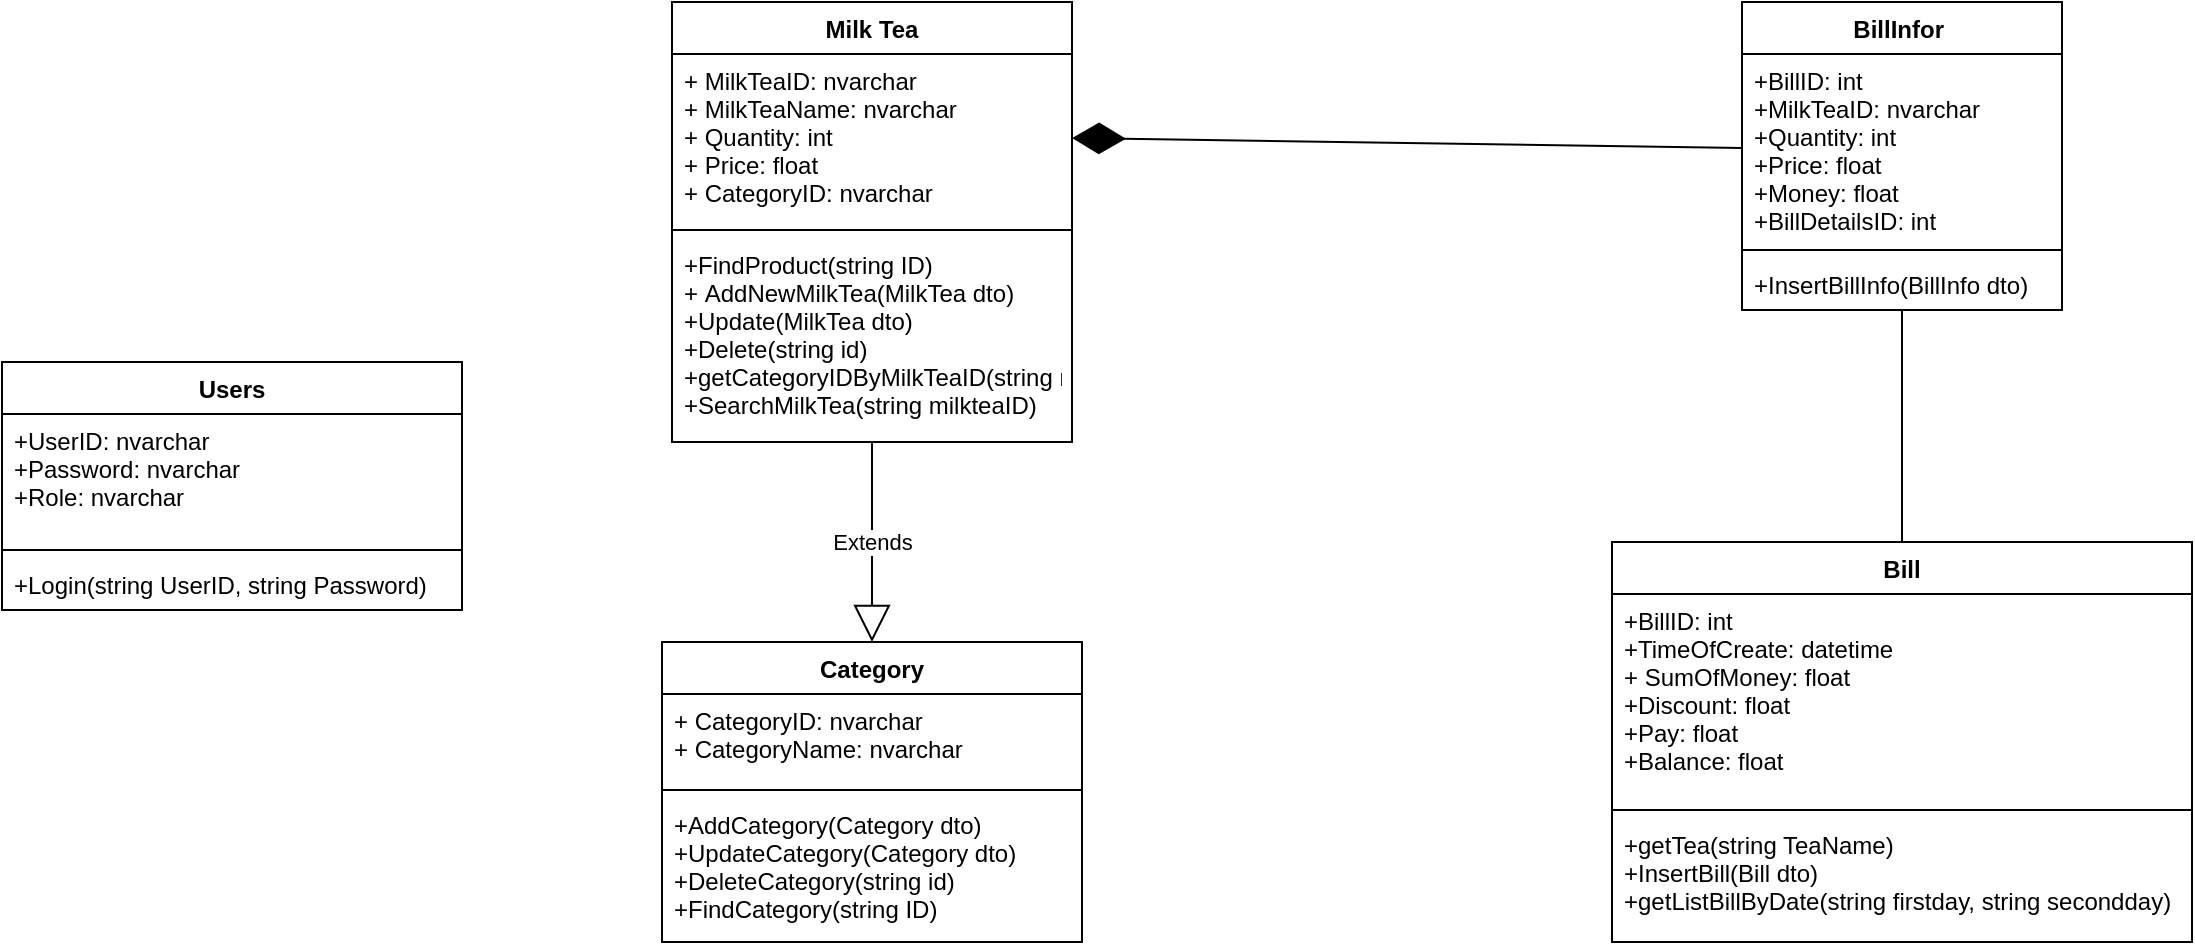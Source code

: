 <mxfile version="14.5.1" type="github">
  <diagram id="Wpg0r3s-uTy8Wgfl4AOv" name="Page-1">
    <mxGraphModel dx="1422" dy="762" grid="1" gridSize="10" guides="1" tooltips="1" connect="1" arrows="1" fold="1" page="1" pageScale="1" pageWidth="1169" pageHeight="1654" math="0" shadow="0">
      <root>
        <mxCell id="0" />
        <mxCell id="1" parent="0" />
        <mxCell id="oflTX--kQTthbsdTxTq9-27" value="Extends" style="endArrow=block;endSize=16;endFill=0;html=1;entryX=0.5;entryY=0;entryDx=0;entryDy=0;" parent="1" source="az2cE-eYHltj5Xirmbv0-9" target="az2cE-eYHltj5Xirmbv0-2" edge="1">
          <mxGeometry width="160" relative="1" as="geometry">
            <mxPoint x="430" y="360" as="sourcePoint" />
            <mxPoint x="505" y="510" as="targetPoint" />
          </mxGeometry>
        </mxCell>
        <mxCell id="oflTX--kQTthbsdTxTq9-34" value="" style="endArrow=diamondThin;endFill=1;endSize=24;html=1;entryX=1;entryY=0.5;entryDx=0;entryDy=0;exitX=0;exitY=0.5;exitDx=0;exitDy=0;" parent="1" source="oflTX--kQTthbsdTxTq9-9" target="pX4LxEEwmOCIOuasd6VW-79" edge="1">
          <mxGeometry width="160" relative="1" as="geometry">
            <mxPoint x="1180" y="274" as="sourcePoint" />
            <mxPoint x="850" y="84" as="targetPoint" />
          </mxGeometry>
        </mxCell>
        <mxCell id="az2cE-eYHltj5Xirmbv0-2" value="Category" style="swimlane;fontStyle=1;align=center;verticalAlign=top;childLayout=stackLayout;horizontal=1;startSize=26;horizontalStack=0;resizeParent=1;resizeParentMax=0;resizeLast=0;collapsible=1;marginBottom=0;" vertex="1" parent="1">
          <mxGeometry x="380" y="360" width="210" height="150" as="geometry" />
        </mxCell>
        <mxCell id="oflTX--kQTthbsdTxTq9-5" value="+ CategoryID: nvarchar&#xa;+ CategoryName: nvarchar" style="text;strokeColor=none;fillColor=none;align=left;verticalAlign=top;spacingLeft=4;spacingRight=4;overflow=hidden;rotatable=0;points=[[0,0.5],[1,0.5]];portConstraint=eastwest;" parent="az2cE-eYHltj5Xirmbv0-2" vertex="1">
          <mxGeometry y="26" width="210" height="44" as="geometry" />
        </mxCell>
        <mxCell id="az2cE-eYHltj5Xirmbv0-4" value="" style="line;strokeWidth=1;fillColor=none;align=left;verticalAlign=middle;spacingTop=-1;spacingLeft=3;spacingRight=3;rotatable=0;labelPosition=right;points=[];portConstraint=eastwest;" vertex="1" parent="az2cE-eYHltj5Xirmbv0-2">
          <mxGeometry y="70" width="210" height="8" as="geometry" />
        </mxCell>
        <mxCell id="az2cE-eYHltj5Xirmbv0-5" value="+AddCategory(Category dto)&#xa;+UpdateCategory(Category dto)&#xa;+DeleteCategory(string id)&#xa;+FindCategory(string ID)" style="text;strokeColor=none;fillColor=none;align=left;verticalAlign=top;spacingLeft=4;spacingRight=4;overflow=hidden;rotatable=0;points=[[0,0.5],[1,0.5]];portConstraint=eastwest;" vertex="1" parent="az2cE-eYHltj5Xirmbv0-2">
          <mxGeometry y="78" width="210" height="72" as="geometry" />
        </mxCell>
        <mxCell id="az2cE-eYHltj5Xirmbv0-6" value="Milk Tea" style="swimlane;fontStyle=1;align=center;verticalAlign=top;childLayout=stackLayout;horizontal=1;startSize=26;horizontalStack=0;resizeParent=1;resizeParentMax=0;resizeLast=0;collapsible=1;marginBottom=0;" vertex="1" parent="1">
          <mxGeometry x="385" y="40" width="200" height="220" as="geometry" />
        </mxCell>
        <mxCell id="pX4LxEEwmOCIOuasd6VW-79" value="+ MilkTeaID: nvarchar&#xa;+ MilkTeaName: nvarchar&#xa;+ Quantity: int&#xa;+ Price: float&#xa;+ CategoryID: nvarchar" style="text;strokeColor=none;fillColor=none;align=left;verticalAlign=top;spacingLeft=4;spacingRight=4;overflow=hidden;rotatable=0;points=[[0,0.5],[1,0.5]];portConstraint=eastwest;" parent="az2cE-eYHltj5Xirmbv0-6" vertex="1">
          <mxGeometry y="26" width="200" height="84" as="geometry" />
        </mxCell>
        <mxCell id="az2cE-eYHltj5Xirmbv0-8" value="" style="line;strokeWidth=1;fillColor=none;align=left;verticalAlign=middle;spacingTop=-1;spacingLeft=3;spacingRight=3;rotatable=0;labelPosition=right;points=[];portConstraint=eastwest;" vertex="1" parent="az2cE-eYHltj5Xirmbv0-6">
          <mxGeometry y="110" width="200" height="8" as="geometry" />
        </mxCell>
        <mxCell id="az2cE-eYHltj5Xirmbv0-9" value="+FindProduct(string ID)&#xa;+ AddNewMilkTea(MilkTea dto)&#xa;+Update(MilkTea dto)&#xa;+Delete(string id)&#xa;+getCategoryIDByMilkTeaID(string milkID)&#xa;+SearchMilkTea(string milkteaID)" style="text;strokeColor=none;fillColor=none;align=left;verticalAlign=top;spacingLeft=4;spacingRight=4;overflow=hidden;rotatable=0;points=[[0,0.5],[1,0.5]];portConstraint=eastwest;" vertex="1" parent="az2cE-eYHltj5Xirmbv0-6">
          <mxGeometry y="118" width="200" height="102" as="geometry" />
        </mxCell>
        <mxCell id="az2cE-eYHltj5Xirmbv0-11" value="Bill" style="swimlane;fontStyle=1;align=center;verticalAlign=top;childLayout=stackLayout;horizontal=1;startSize=26;horizontalStack=0;resizeParent=1;resizeParentMax=0;resizeLast=0;collapsible=1;marginBottom=0;" vertex="1" parent="1">
          <mxGeometry x="855" y="310" width="290" height="200" as="geometry" />
        </mxCell>
        <mxCell id="pX4LxEEwmOCIOuasd6VW-86" value="+BillID: int&#xa;+TimeOfCreate: datetime&#xa;+ SumOfMoney: float&#xa;+Discount: float&#xa;+Pay: float&#xa;+Balance: float" style="text;strokeColor=none;fillColor=none;align=left;verticalAlign=top;spacingLeft=4;spacingRight=4;overflow=hidden;rotatable=0;points=[[0,0.5],[1,0.5]];portConstraint=eastwest;" parent="az2cE-eYHltj5Xirmbv0-11" vertex="1">
          <mxGeometry y="26" width="290" height="104" as="geometry" />
        </mxCell>
        <mxCell id="az2cE-eYHltj5Xirmbv0-13" value="" style="line;strokeWidth=1;fillColor=none;align=left;verticalAlign=middle;spacingTop=-1;spacingLeft=3;spacingRight=3;rotatable=0;labelPosition=right;points=[];portConstraint=eastwest;" vertex="1" parent="az2cE-eYHltj5Xirmbv0-11">
          <mxGeometry y="130" width="290" height="8" as="geometry" />
        </mxCell>
        <mxCell id="az2cE-eYHltj5Xirmbv0-14" value="+getTea(string TeaName)&#xa;+InsertBill(Bill dto)&#xa;+getListBillByDate(string firstday, string secondday)&#xa;" style="text;strokeColor=none;fillColor=none;align=left;verticalAlign=top;spacingLeft=4;spacingRight=4;overflow=hidden;rotatable=0;points=[[0,0.5],[1,0.5]];portConstraint=eastwest;" vertex="1" parent="az2cE-eYHltj5Xirmbv0-11">
          <mxGeometry y="138" width="290" height="62" as="geometry" />
        </mxCell>
        <mxCell id="az2cE-eYHltj5Xirmbv0-19" value="BillInfor " style="swimlane;fontStyle=1;align=center;verticalAlign=top;childLayout=stackLayout;horizontal=1;startSize=26;horizontalStack=0;resizeParent=1;resizeParentMax=0;resizeLast=0;collapsible=1;marginBottom=0;" vertex="1" parent="1">
          <mxGeometry x="920" y="40" width="160" height="154" as="geometry" />
        </mxCell>
        <mxCell id="oflTX--kQTthbsdTxTq9-9" value="+BillID: int&#xa;+MilkTeaID: nvarchar&#xa;+Quantity: int&#xa;+Price: float&#xa;+Money: float&#xa;+BillDetailsID: int" style="text;strokeColor=none;fillColor=none;align=left;verticalAlign=top;spacingLeft=4;spacingRight=4;overflow=hidden;rotatable=0;points=[[0,0.5],[1,0.5]];portConstraint=eastwest;" parent="az2cE-eYHltj5Xirmbv0-19" vertex="1">
          <mxGeometry y="26" width="160" height="94" as="geometry" />
        </mxCell>
        <mxCell id="az2cE-eYHltj5Xirmbv0-21" value="" style="line;strokeWidth=1;fillColor=none;align=left;verticalAlign=middle;spacingTop=-1;spacingLeft=3;spacingRight=3;rotatable=0;labelPosition=right;points=[];portConstraint=eastwest;" vertex="1" parent="az2cE-eYHltj5Xirmbv0-19">
          <mxGeometry y="120" width="160" height="8" as="geometry" />
        </mxCell>
        <mxCell id="az2cE-eYHltj5Xirmbv0-22" value="+InsertBillInfo(BillInfo dto)" style="text;strokeColor=none;fillColor=none;align=left;verticalAlign=top;spacingLeft=4;spacingRight=4;overflow=hidden;rotatable=0;points=[[0,0.5],[1,0.5]];portConstraint=eastwest;" vertex="1" parent="az2cE-eYHltj5Xirmbv0-19">
          <mxGeometry y="128" width="160" height="26" as="geometry" />
        </mxCell>
        <mxCell id="az2cE-eYHltj5Xirmbv0-24" value="Users" style="swimlane;fontStyle=1;align=center;verticalAlign=top;childLayout=stackLayout;horizontal=1;startSize=26;horizontalStack=0;resizeParent=1;resizeParentMax=0;resizeLast=0;collapsible=1;marginBottom=0;" vertex="1" parent="1">
          <mxGeometry x="50" y="220" width="230" height="124" as="geometry" />
        </mxCell>
        <mxCell id="pX4LxEEwmOCIOuasd6VW-22" value="+UserID: nvarchar&#xa;+Password: nvarchar&#xa;+Role: nvarchar" style="text;strokeColor=none;fillColor=none;align=left;verticalAlign=top;spacingLeft=4;spacingRight=4;overflow=hidden;rotatable=0;points=[[0,0.5],[1,0.5]];portConstraint=eastwest;" parent="az2cE-eYHltj5Xirmbv0-24" vertex="1">
          <mxGeometry y="26" width="230" height="64" as="geometry" />
        </mxCell>
        <mxCell id="az2cE-eYHltj5Xirmbv0-26" value="" style="line;strokeWidth=1;fillColor=none;align=left;verticalAlign=middle;spacingTop=-1;spacingLeft=3;spacingRight=3;rotatable=0;labelPosition=right;points=[];portConstraint=eastwest;" vertex="1" parent="az2cE-eYHltj5Xirmbv0-24">
          <mxGeometry y="90" width="230" height="8" as="geometry" />
        </mxCell>
        <mxCell id="az2cE-eYHltj5Xirmbv0-27" value="+Login(string UserID, string Password)" style="text;strokeColor=none;fillColor=none;align=left;verticalAlign=top;spacingLeft=4;spacingRight=4;overflow=hidden;rotatable=0;points=[[0,0.5],[1,0.5]];portConstraint=eastwest;" vertex="1" parent="az2cE-eYHltj5Xirmbv0-24">
          <mxGeometry y="98" width="230" height="26" as="geometry" />
        </mxCell>
        <mxCell id="az2cE-eYHltj5Xirmbv0-28" value="" style="endArrow=none;html=1;exitX=0.5;exitY=0;exitDx=0;exitDy=0;" edge="1" parent="1" source="az2cE-eYHltj5Xirmbv0-11" target="az2cE-eYHltj5Xirmbv0-22">
          <mxGeometry width="50" height="50" relative="1" as="geometry">
            <mxPoint x="970" y="250" as="sourcePoint" />
            <mxPoint x="1020" y="200" as="targetPoint" />
          </mxGeometry>
        </mxCell>
      </root>
    </mxGraphModel>
  </diagram>
</mxfile>
